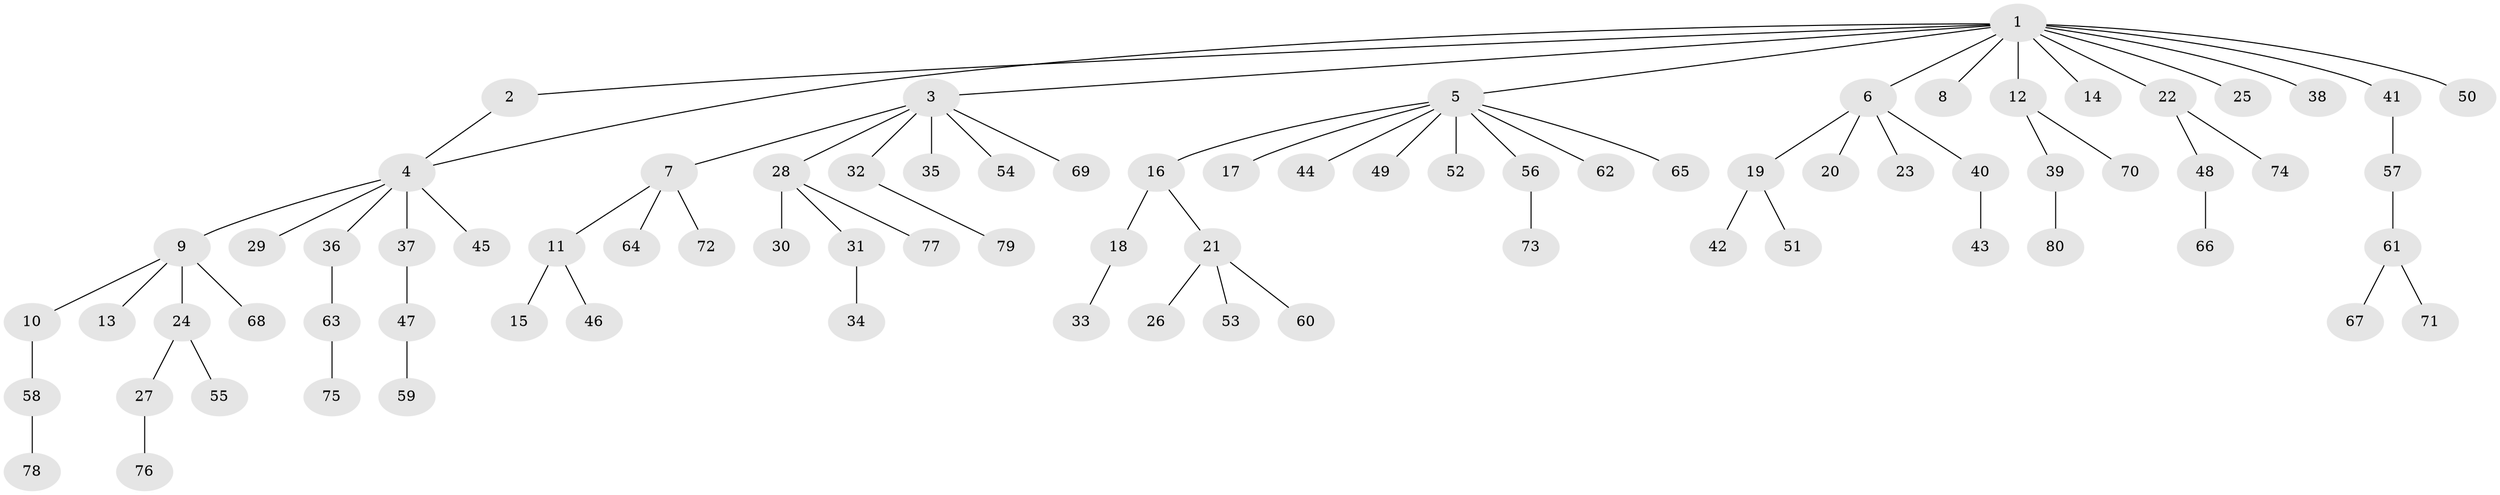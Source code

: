 // Generated by graph-tools (version 1.1) at 2025/49/03/09/25 03:49:51]
// undirected, 80 vertices, 80 edges
graph export_dot {
graph [start="1"]
  node [color=gray90,style=filled];
  1;
  2;
  3;
  4;
  5;
  6;
  7;
  8;
  9;
  10;
  11;
  12;
  13;
  14;
  15;
  16;
  17;
  18;
  19;
  20;
  21;
  22;
  23;
  24;
  25;
  26;
  27;
  28;
  29;
  30;
  31;
  32;
  33;
  34;
  35;
  36;
  37;
  38;
  39;
  40;
  41;
  42;
  43;
  44;
  45;
  46;
  47;
  48;
  49;
  50;
  51;
  52;
  53;
  54;
  55;
  56;
  57;
  58;
  59;
  60;
  61;
  62;
  63;
  64;
  65;
  66;
  67;
  68;
  69;
  70;
  71;
  72;
  73;
  74;
  75;
  76;
  77;
  78;
  79;
  80;
  1 -- 2;
  1 -- 3;
  1 -- 4;
  1 -- 5;
  1 -- 6;
  1 -- 8;
  1 -- 12;
  1 -- 14;
  1 -- 22;
  1 -- 25;
  1 -- 38;
  1 -- 41;
  1 -- 50;
  2 -- 4;
  3 -- 7;
  3 -- 28;
  3 -- 32;
  3 -- 35;
  3 -- 54;
  3 -- 69;
  4 -- 9;
  4 -- 29;
  4 -- 36;
  4 -- 37;
  4 -- 45;
  5 -- 16;
  5 -- 17;
  5 -- 44;
  5 -- 49;
  5 -- 52;
  5 -- 56;
  5 -- 62;
  5 -- 65;
  6 -- 19;
  6 -- 20;
  6 -- 23;
  6 -- 40;
  7 -- 11;
  7 -- 64;
  7 -- 72;
  9 -- 10;
  9 -- 13;
  9 -- 24;
  9 -- 68;
  10 -- 58;
  11 -- 15;
  11 -- 46;
  12 -- 39;
  12 -- 70;
  16 -- 18;
  16 -- 21;
  18 -- 33;
  19 -- 42;
  19 -- 51;
  21 -- 26;
  21 -- 53;
  21 -- 60;
  22 -- 48;
  22 -- 74;
  24 -- 27;
  24 -- 55;
  27 -- 76;
  28 -- 30;
  28 -- 31;
  28 -- 77;
  31 -- 34;
  32 -- 79;
  36 -- 63;
  37 -- 47;
  39 -- 80;
  40 -- 43;
  41 -- 57;
  47 -- 59;
  48 -- 66;
  56 -- 73;
  57 -- 61;
  58 -- 78;
  61 -- 67;
  61 -- 71;
  63 -- 75;
}
